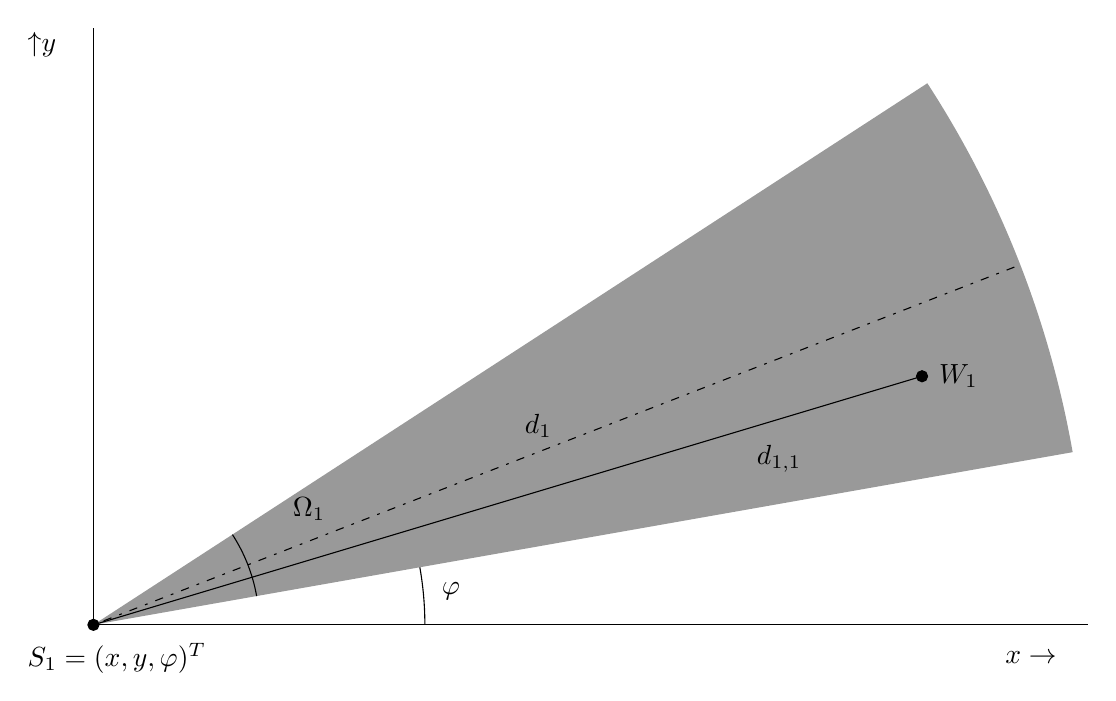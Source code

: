 % This file was created by matlab2tikz v0.4.0.
% Copyright (c) 2008--2013, Nico Schlömer <nico.schloemer@gmail.com>
% All rights reserved.
% 
% The latest updates can be retrieved from
%   http://www.mathworks.com/matlabcentral/fileexchange/22022-matlab2tikz
% where you can also make suggestions and rate matlab2tikz.
% 
% % -*- root: TestingFigures.tex -*-
% 
\begin{tikzpicture}

\begin{axis}[%
width=5.635in,
height=3.646in,
scale only axis,
xmin=-300,
xmax=3100,
ymin=-300,
ymax=1900,
hide axis,
axis x line*=bottom,
axis y line*=left,
y post scale=1,
unit vector ratio=1 1 1
]
\addplot [
color=black,
only marks,
mark=*,
mark options={solid,fill=black},
forget plot
]
table[row sep=crcr]{
2500 750\\
};
\node[right, inner sep=0mm, text=black]
at (axis cs:2550,750,0) {$W_1$};
\addplot [
color=black,
solid,
forget plot
]
table[row sep=crcr]{
0 0\\
2500 750\\
};
\node[right, inner sep=0mm, text=black]
at (axis cs:2000,500,0) {$d_{1,1}$};

\addplot [fill=black,opacity=4.0e-01,draw=none,forget plot] table[row sep=crcr]{
0 0\\
2954.423 520.945\\
2952.762 530.28\\
2951.071 539.611\\
2949.351 548.936\\
2947.601 558.256\\
2945.822 567.57\\
2944.013 576.878\\
2942.175 586.181\\
2940.307 595.478\\
2938.41 604.768\\
2936.484 614.053\\
2934.528 623.332\\
2932.544 632.604\\
2930.529 641.87\\
2928.486 651.13\\
2926.413 660.383\\
2924.311 669.63\\
2922.18 678.87\\
2920.02 688.103\\
2917.83 697.329\\
2915.611 706.548\\
2913.363 715.761\\
2911.087 724.966\\
2908.781 734.163\\
2906.445 743.354\\
2904.081 752.537\\
2901.688 761.712\\
2899.266 770.88\\
2896.815 780.041\\
2894.335 789.193\\
2891.826 798.338\\
2889.288 807.474\\
2886.721 816.603\\
2884.126 825.723\\
2881.501 834.835\\
2878.848 843.939\\
2876.166 853.034\\
2873.456 862.121\\
2870.716 871.199\\
2867.948 880.269\\
2865.152 889.329\\
2862.326 898.381\\
2859.472 907.424\\
2856.59 916.458\\
2853.679 925.482\\
2850.739 934.498\\
2847.771 943.504\\
2844.775 952.5\\
2841.75 961.487\\
2838.696 970.465\\
2835.615 979.433\\
2832.505 988.391\\
2829.367 997.339\\
2826.2 1006.277\\
2823.005 1015.205\\
2819.782 1024.123\\
2816.531 1033.031\\
2813.252 1041.928\\
2809.944 1050.815\\
2806.609 1059.692\\
2803.245 1068.558\\
2799.854 1077.413\\
2796.434 1086.257\\
2792.987 1095.091\\
2789.512 1103.914\\
2786.008 1112.725\\
2782.477 1121.526\\
2778.918 1130.315\\
2775.332 1139.093\\
2771.717 1147.86\\
2768.075 1156.615\\
2764.406 1165.359\\
2760.708 1174.091\\
2756.984 1182.811\\
2753.231 1191.519\\
2749.451 1200.216\\
2745.644 1208.9\\
2741.809 1217.573\\
2737.947 1226.233\\
2734.057 1234.881\\
2730.14 1243.517\\
2726.196 1252.14\\
2722.225 1260.751\\
2718.226 1269.349\\
2714.2 1277.935\\
2710.147 1286.507\\
2706.067 1295.067\\
2701.96 1303.614\\
2697.826 1312.148\\
2693.665 1320.669\\
2689.478 1329.177\\
2685.263 1337.671\\
2681.021 1346.152\\
2676.753 1354.619\\
2672.458 1363.073\\
2668.136 1371.514\\
2663.788 1379.94\\
2659.413 1388.353\\
2655.011 1396.752\\
2650.583 1405.137\\
2646.128 1413.508\\
2641.647 1421.865\\
2637.14 1430.208\\
2632.606 1438.536\\
2628.046 1446.85\\
2623.459 1455.15\\
2618.847 1463.435\\
2614.208 1471.705\\
2609.543 1479.961\\
2604.852 1488.202\\
2600.135 1496.428\\
2595.392 1504.639\\
2590.623 1512.835\\
2585.829 1521.016\\
2581.008 1529.182\\
2576.162 1537.332\\
2571.29 1545.468\\
2566.392 1553.587\\
2561.468 1561.691\\
2556.519 1569.78\\
2551.545 1577.853\\
2546.545 1585.91\\
2541.519 1593.951\\
2536.468 1601.977\\
2531.392 1609.986\\
2526.29 1617.979\\
2521.164 1625.956\\
2516.012 1633.917\\
0 0\\
};
\addplot [
color=black,
dash pattern=on 1pt off 3pt on 3pt off 3pt,
forget plot
]
table[row sep=crcr]{
0 0\\
2796.434 1086.257\\
};
\addplot [
color=black,
solid,
forget plot
]
table[row sep=crcr]{
492.404 86.824\\
492.127 88.38\\
491.845 89.935\\
491.558 91.489\\
491.267 93.043\\
490.97 94.595\\
490.669 96.146\\
490.362 97.697\\
490.051 99.246\\
489.735 100.795\\
489.414 102.342\\
489.088 103.889\\
488.757 105.434\\
488.422 106.978\\
488.081 108.522\\
487.736 110.064\\
487.385 111.605\\
487.03 113.145\\
486.67 114.684\\
486.305 116.222\\
485.935 117.758\\
485.561 119.293\\
485.181 120.828\\
484.797 122.361\\
484.408 123.892\\
484.014 125.423\\
483.615 126.952\\
483.211 128.48\\
482.802 130.007\\
482.389 131.532\\
481.971 133.056\\
481.548 134.579\\
481.12 136.1\\
480.688 137.621\\
480.25 139.139\\
479.808 140.656\\
479.361 142.172\\
478.909 143.687\\
478.453 145.2\\
477.991 146.711\\
477.525 148.222\\
477.054 149.73\\
476.579 151.237\\
476.098 152.743\\
475.613 154.247\\
475.123 155.75\\
474.629 157.251\\
474.129 158.75\\
473.625 160.248\\
473.116 161.744\\
472.602 163.239\\
472.084 164.732\\
471.561 166.223\\
471.033 167.713\\
470.501 169.201\\
469.964 170.687\\
469.422 172.172\\
468.875 173.655\\
468.324 175.136\\
467.768 176.615\\
467.208 178.093\\
466.642 179.569\\
466.072 181.043\\
465.498 182.515\\
464.919 183.986\\
464.335 185.454\\
463.746 186.921\\
463.153 188.386\\
462.555 189.849\\
461.953 191.31\\
461.346 192.769\\
460.734 194.226\\
460.118 195.682\\
459.497 197.135\\
458.872 198.587\\
458.242 200.036\\
457.607 201.483\\
456.968 202.929\\
456.324 204.372\\
455.676 205.814\\
455.023 207.253\\
454.366 208.69\\
453.704 210.125\\
453.038 211.558\\
452.367 212.989\\
451.691 214.418\\
451.011 215.845\\
450.327 217.269\\
449.638 218.691\\
448.944 220.111\\
448.246 221.529\\
447.544 222.945\\
446.837 224.359\\
446.125 225.77\\
445.41 227.179\\
444.689 228.586\\
443.965 229.99\\
443.235 231.392\\
442.502 232.792\\
441.764 234.19\\
441.021 235.585\\
440.275 236.978\\
439.523 238.368\\
438.768 239.756\\
438.008 241.142\\
437.243 242.525\\
436.474 243.906\\
435.701 245.284\\
434.924 246.66\\
434.142 248.034\\
433.356 249.405\\
432.565 250.773\\
431.771 252.139\\
430.971 253.503\\
430.168 254.864\\
429.36 256.222\\
428.548 257.578\\
427.732 258.931\\
426.911 260.282\\
426.087 261.63\\
425.257 262.975\\
424.424 264.318\\
423.587 265.659\\
422.745 266.996\\
421.899 268.331\\
421.048 269.663\\
420.194 270.993\\
419.335 272.32\\
};
\node[right, inner sep=0mm, text=black]
at (axis cs:600,350,0) {$\Omega_1$};
\node[right, inner sep=0mm, text=black]
at (axis cs:1300,600,0) {$d_1$};
\addplot [
color=black,
solid,
forget plot
]
table[row sep=crcr]{
0 0\\
3000 0\\
};
\addplot [
color=black,
solid,
forget plot
]
table[row sep=crcr]{
0 0\\
0 1800\\
};
\addplot [
color=black,
solid,
forget plot
]
table[row sep=crcr]{
1000 0\\
999.999 1.374\\
999.996 2.749\\
999.992 4.123\\
999.985 5.497\\
999.976 6.871\\
999.966 8.246\\
999.954 9.62\\
999.94 10.994\\
999.924 12.368\\
999.906 13.742\\
999.886 15.116\\
999.864 16.491\\
999.84 17.865\\
999.815 19.239\\
999.788 20.613\\
999.758 21.987\\
999.727 23.361\\
999.694 24.734\\
999.659 26.108\\
999.622 27.482\\
999.584 28.856\\
999.543 30.229\\
999.5 31.603\\
999.456 32.977\\
999.41 34.35\\
999.362 35.724\\
999.312 37.097\\
999.26 38.47\\
999.206 39.843\\
999.15 41.217\\
999.093 42.59\\
999.033 43.963\\
998.972 45.336\\
998.909 46.708\\
998.843 48.081\\
998.776 49.454\\
998.708 50.826\\
998.637 52.199\\
998.564 53.571\\
998.489 54.943\\
998.413 56.315\\
998.335 57.688\\
998.254 59.059\\
998.172 60.431\\
998.088 61.803\\
998.002 63.175\\
997.915 64.546\\
997.825 65.917\\
997.734 67.289\\
997.64 68.66\\
997.545 70.031\\
997.448 71.401\\
997.349 72.772\\
997.248 74.143\\
997.145 75.513\\
997.04 76.883\\
996.933 78.254\\
996.825 79.624\\
996.715 80.993\\
996.602 82.363\\
996.488 83.733\\
996.372 85.102\\
996.254 86.471\\
996.135 87.84\\
996.013 89.209\\
995.889 90.578\\
995.764 91.946\\
995.637 93.315\\
995.507 94.683\\
995.376 96.051\\
995.243 97.419\\
995.109 98.786\\
994.972 100.154\\
994.833 101.521\\
994.693 102.888\\
994.551 104.255\\
994.406 105.622\\
994.26 106.988\\
994.112 108.355\\
993.962 109.721\\
993.811 111.087\\
993.657 112.452\\
993.502 113.818\\
993.344 115.183\\
993.185 116.548\\
993.024 117.913\\
992.861 119.277\\
992.696 120.642\\
992.529 122.006\\
992.361 123.37\\
992.19 124.733\\
992.018 126.097\\
991.844 127.46\\
991.668 128.823\\
991.49 130.186\\
991.31 131.548\\
991.128 132.91\\
990.944 134.272\\
990.759 135.634\\
990.572 136.995\\
990.382 138.357\\
990.191 139.717\\
989.998 141.078\\
989.804 142.438\\
989.607 143.799\\
989.408 145.158\\
989.208 146.518\\
989.006 147.877\\
988.802 149.236\\
988.596 150.595\\
988.388 151.954\\
988.178 153.312\\
987.966 154.67\\
987.753 156.027\\
987.537 157.385\\
987.32 158.742\\
987.101 160.098\\
986.88 161.455\\
986.657 162.811\\
986.433 164.167\\
986.206 165.522\\
985.978 166.877\\
985.747 168.232\\
985.515 169.587\\
985.281 170.941\\
985.045 172.295\\
984.808 173.648\\
};
\node[right, inner sep=0mm, text=black]
at (axis cs:2750,-100,0) {$x \rightarrow$};
\node[right, inner sep=0mm, text=black]
at (axis cs:-200,1750,0) {$\uparrow$ \\ $y$};
\node[right, inner sep=0mm, text=black]
at (axis cs:1050,100,0) {$\varphi$};
\node[right, inner sep=0mm, text=black]
at (axis cs:-200,-100,0) {$S_1=(x,y,\varphi)^T$};
\addplot [
color=blue,
solid,
mark=*,
mark options={solid,fill=black,draw=black},
forget plot
]
table[row sep=crcr]{
0 0\\
};
\end{axis}
\end{tikzpicture}%